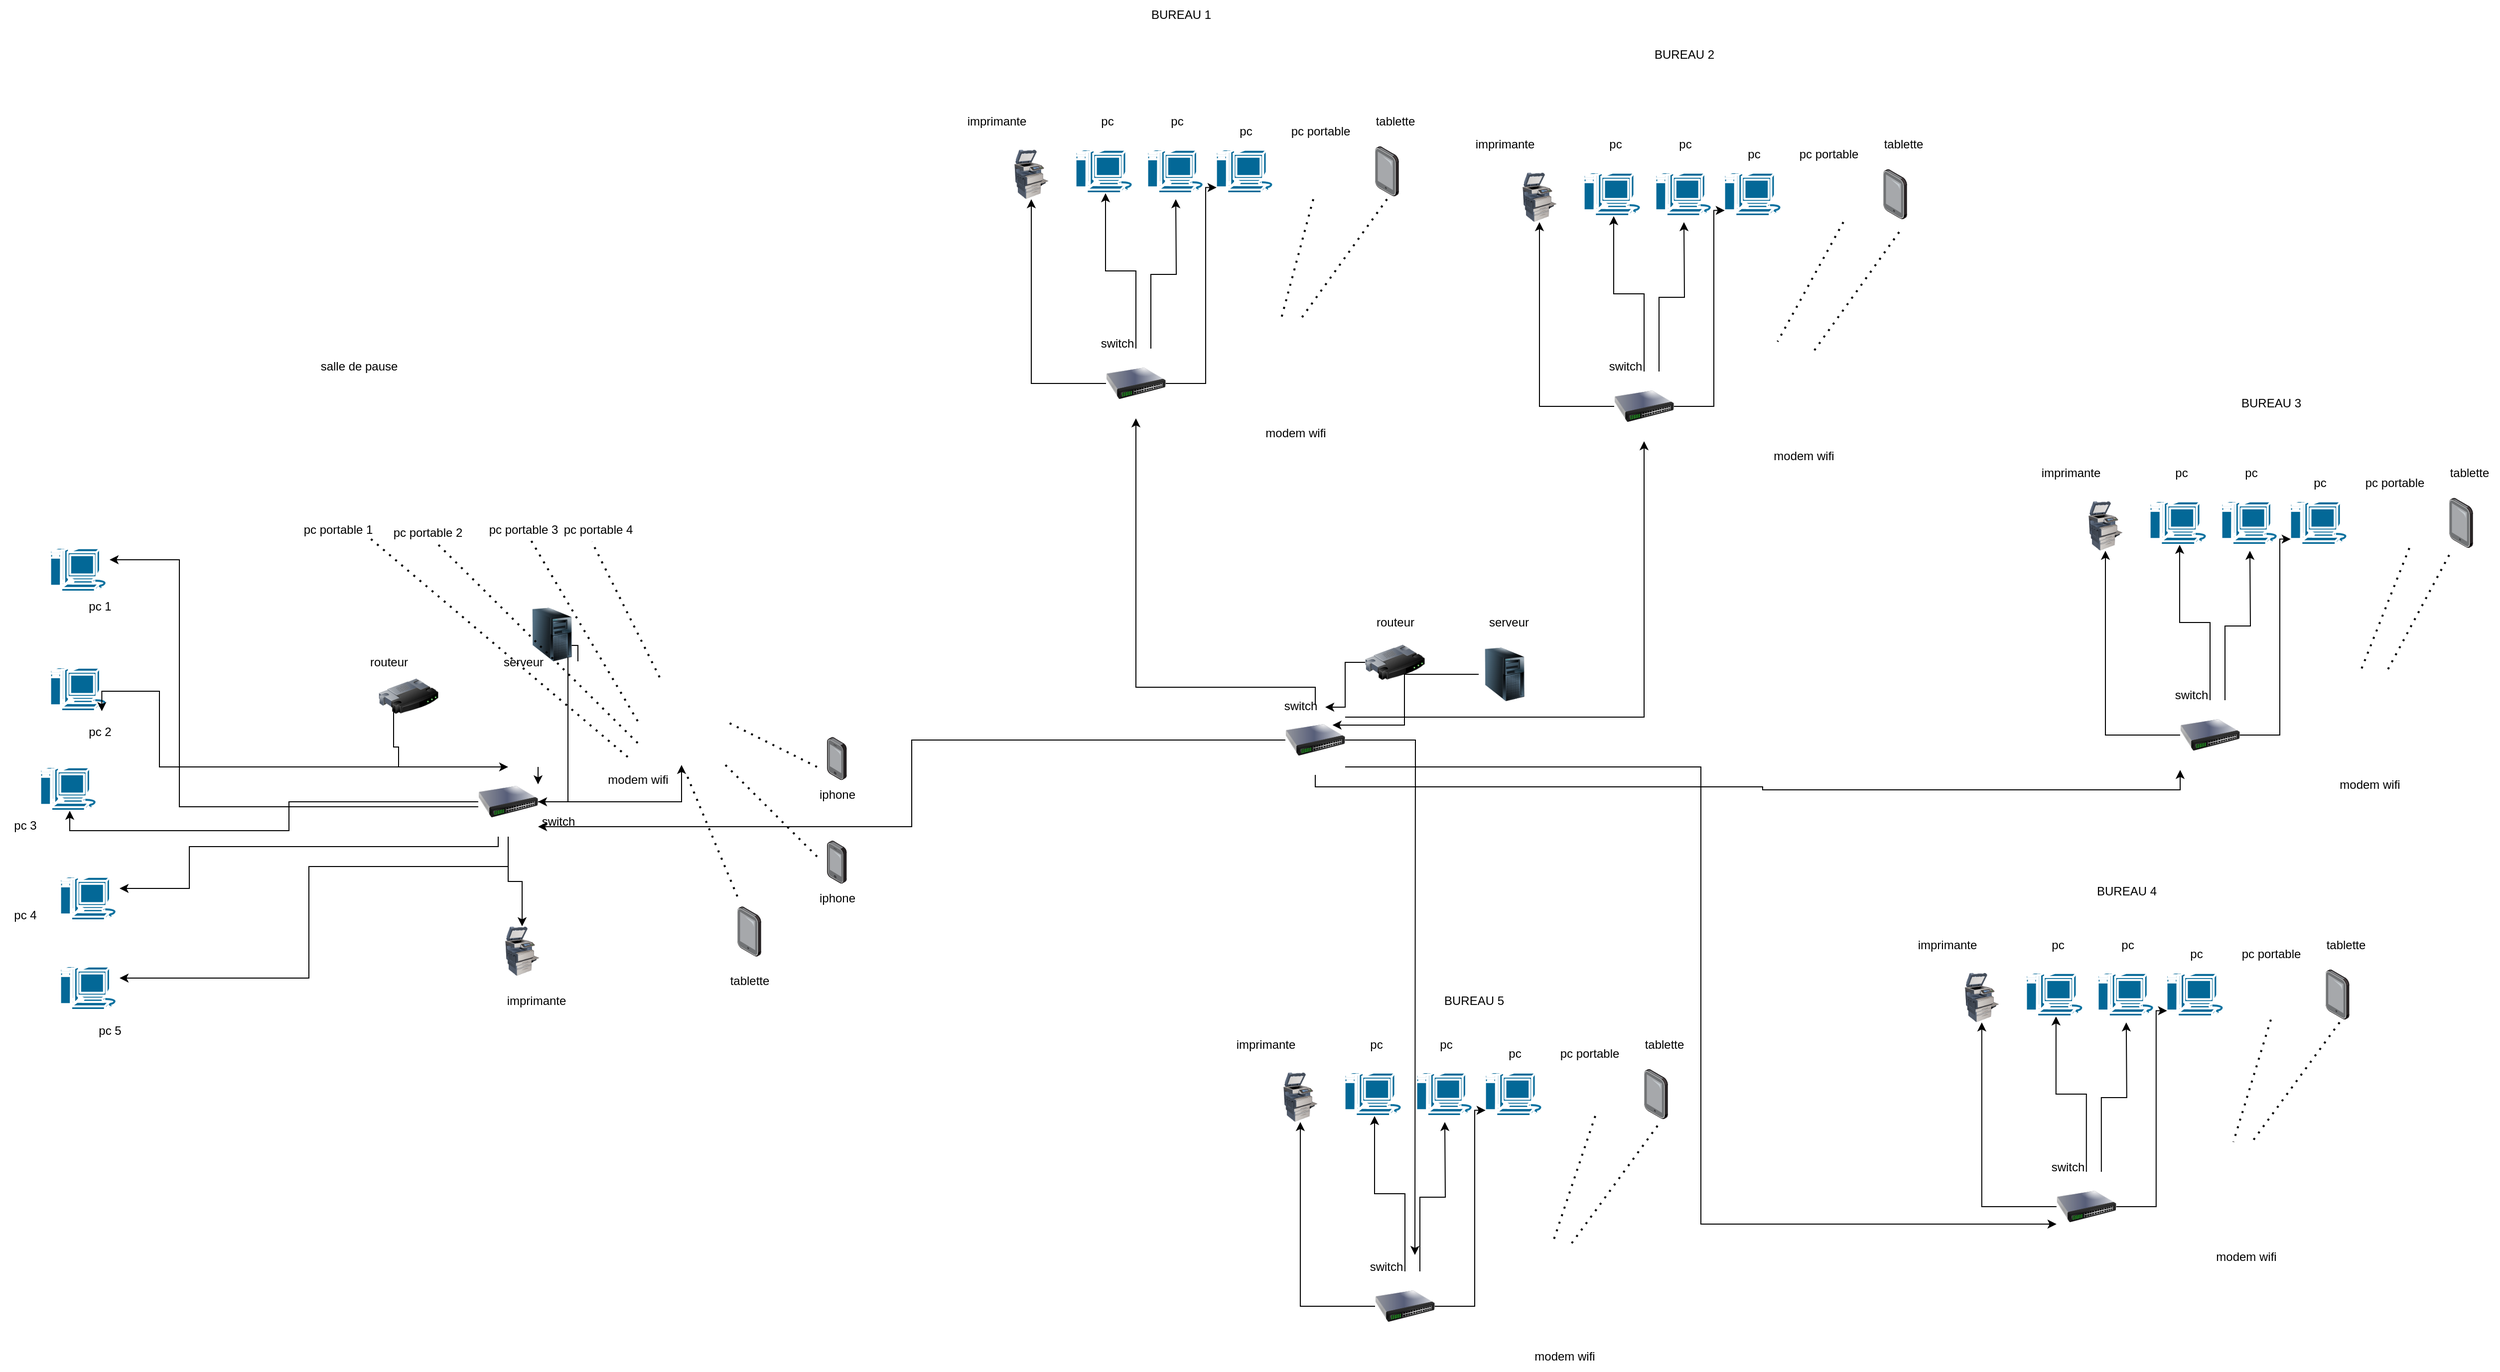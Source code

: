 <mxfile version="22.0.8" type="google">
  <diagram name="Page-1" id="TaifsFV9lKbmqO3Y7wV-">
    <mxGraphModel grid="1" page="1" gridSize="10" guides="1" tooltips="1" connect="1" arrows="1" fold="1" pageScale="1" pageWidth="827" pageHeight="1169" math="0" shadow="0">
      <root>
        <mxCell id="0" />
        <mxCell id="1" parent="0" />
        <mxCell id="-F7Y5DF5S6Rf8tozgNog-1" value="" style="shape=mxgraph.cisco.computers_and_peripherals.macintosh;sketch=0;html=1;pointerEvents=1;dashed=0;fillColor=#036897;strokeColor=#ffffff;strokeWidth=2;verticalLabelPosition=bottom;verticalAlign=top;align=center;outlineConnect=0;" vertex="1" parent="1">
          <mxGeometry x="80" y="-370" width="60" height="44" as="geometry" />
        </mxCell>
        <mxCell id="-F7Y5DF5S6Rf8tozgNog-2" value="" style="shape=mxgraph.cisco.computers_and_peripherals.macintosh;sketch=0;html=1;pointerEvents=1;dashed=0;fillColor=#036897;strokeColor=#ffffff;strokeWidth=2;verticalLabelPosition=bottom;verticalAlign=top;align=center;outlineConnect=0;" vertex="1" parent="1">
          <mxGeometry x="70" y="-270" width="60" height="44" as="geometry" />
        </mxCell>
        <mxCell id="-F7Y5DF5S6Rf8tozgNog-3" value="" style="shape=mxgraph.cisco.computers_and_peripherals.macintosh;sketch=0;html=1;pointerEvents=1;dashed=0;fillColor=#036897;strokeColor=#ffffff;strokeWidth=2;verticalLabelPosition=bottom;verticalAlign=top;align=center;outlineConnect=0;" vertex="1" parent="1">
          <mxGeometry x="90" y="-160" width="60" height="44" as="geometry" />
        </mxCell>
        <mxCell id="-F7Y5DF5S6Rf8tozgNog-8" value="" style="shape=mxgraph.cisco.computers_and_peripherals.macintosh;sketch=0;html=1;pointerEvents=1;dashed=0;fillColor=#036897;strokeColor=#ffffff;strokeWidth=2;verticalLabelPosition=bottom;verticalAlign=top;align=center;outlineConnect=0;" vertex="1" parent="1">
          <mxGeometry x="80" y="-490" width="60" height="44" as="geometry" />
        </mxCell>
        <mxCell id="-F7Y5DF5S6Rf8tozgNog-9" value="" style="shape=mxgraph.cisco.computers_and_peripherals.macintosh;sketch=0;html=1;pointerEvents=1;dashed=0;fillColor=#036897;strokeColor=#ffffff;strokeWidth=2;verticalLabelPosition=bottom;verticalAlign=top;align=center;outlineConnect=0;" vertex="1" parent="1">
          <mxGeometry x="90" y="-70" width="60" height="44" as="geometry" />
        </mxCell>
        <mxCell id="-F7Y5DF5S6Rf8tozgNog-27" value="" style="edgeStyle=orthogonalEdgeStyle;rounded=0;orthogonalLoop=1;jettySize=auto;html=1;" edge="1" parent="1" source="-F7Y5DF5S6Rf8tozgNog-14" target="-F7Y5DF5S6Rf8tozgNog-26">
          <mxGeometry relative="1" as="geometry" />
        </mxCell>
        <mxCell id="-F7Y5DF5S6Rf8tozgNog-28" style="edgeStyle=orthogonalEdgeStyle;rounded=0;orthogonalLoop=1;jettySize=auto;html=1;exitX=0.5;exitY=1;exitDx=0;exitDy=0;entryX=0.5;entryY=0;entryDx=0;entryDy=0;" edge="1" parent="1" source="-F7Y5DF5S6Rf8tozgNog-14" target="-F7Y5DF5S6Rf8tozgNog-24">
          <mxGeometry relative="1" as="geometry" />
        </mxCell>
        <mxCell id="-F7Y5DF5S6Rf8tozgNog-30" style="edgeStyle=orthogonalEdgeStyle;rounded=0;orthogonalLoop=1;jettySize=auto;html=1;" edge="1" parent="1" source="-F7Y5DF5S6Rf8tozgNog-14" target="-F7Y5DF5S6Rf8tozgNog-9">
          <mxGeometry relative="1" as="geometry">
            <Array as="points">
              <mxPoint x="540" y="-170" />
              <mxPoint x="340" y="-170" />
              <mxPoint x="340" y="-58" />
            </Array>
          </mxGeometry>
        </mxCell>
        <mxCell id="-F7Y5DF5S6Rf8tozgNog-31" style="edgeStyle=orthogonalEdgeStyle;rounded=0;orthogonalLoop=1;jettySize=auto;html=1;" edge="1" parent="1" source="-F7Y5DF5S6Rf8tozgNog-14" target="-F7Y5DF5S6Rf8tozgNog-3">
          <mxGeometry relative="1" as="geometry">
            <Array as="points">
              <mxPoint x="530" y="-190" />
              <mxPoint x="220" y="-190" />
              <mxPoint x="220" y="-148" />
            </Array>
          </mxGeometry>
        </mxCell>
        <mxCell id="-F7Y5DF5S6Rf8tozgNog-32" style="edgeStyle=orthogonalEdgeStyle;rounded=0;orthogonalLoop=1;jettySize=auto;html=1;entryX=0.5;entryY=1;entryDx=0;entryDy=0;entryPerimeter=0;" edge="1" parent="1" source="-F7Y5DF5S6Rf8tozgNog-14" target="-F7Y5DF5S6Rf8tozgNog-2">
          <mxGeometry relative="1" as="geometry">
            <mxPoint x="130" y="-210" as="targetPoint" />
          </mxGeometry>
        </mxCell>
        <mxCell id="-F7Y5DF5S6Rf8tozgNog-34" style="edgeStyle=orthogonalEdgeStyle;rounded=0;orthogonalLoop=1;jettySize=auto;html=1;" edge="1" parent="1" source="-F7Y5DF5S6Rf8tozgNog-14" target="-F7Y5DF5S6Rf8tozgNog-8">
          <mxGeometry relative="1" as="geometry">
            <Array as="points">
              <mxPoint x="210" y="-230" />
              <mxPoint x="210" y="-478" />
            </Array>
          </mxGeometry>
        </mxCell>
        <mxCell id="-F7Y5DF5S6Rf8tozgNog-14" value="" style="image;html=1;image=img/lib/clip_art/networking/Switch_128x128.png" vertex="1" parent="1">
          <mxGeometry x="510" y="-270" width="60" height="70" as="geometry" />
        </mxCell>
        <mxCell id="-F7Y5DF5S6Rf8tozgNog-25" value="" style="edgeStyle=orthogonalEdgeStyle;rounded=0;orthogonalLoop=1;jettySize=auto;html=1;exitX=0.25;exitY=0.775;exitDx=0;exitDy=0;exitPerimeter=0;entryX=0.5;entryY=0;entryDx=0;entryDy=0;" edge="1" parent="1" source="-F7Y5DF5S6Rf8tozgNog-15" target="-F7Y5DF5S6Rf8tozgNog-14">
          <mxGeometry relative="1" as="geometry">
            <Array as="points">
              <mxPoint x="430" y="-290" />
            </Array>
          </mxGeometry>
        </mxCell>
        <mxCell id="-F7Y5DF5S6Rf8tozgNog-15" value="" style="image;html=1;image=img/lib/clip_art/networking/Router_128x128.png" vertex="1" parent="1">
          <mxGeometry x="410" y="-370" width="60" height="58" as="geometry" />
        </mxCell>
        <mxCell id="-F7Y5DF5S6Rf8tozgNog-16" value="" style="shape=image;html=1;verticalAlign=top;verticalLabelPosition=bottom;labelBackgroundColor=#ffffff;imageAspect=0;aspect=fixed;image=https://cdn0.iconfinder.com/data/icons/luisance_pack/128/ordinateur_portable_eteint.png" vertex="1" parent="1">
          <mxGeometry x="340" y="-580" width="70" height="70" as="geometry" />
        </mxCell>
        <mxCell id="-F7Y5DF5S6Rf8tozgNog-17" value="" style="shape=image;html=1;verticalAlign=top;verticalLabelPosition=bottom;labelBackgroundColor=#ffffff;imageAspect=0;aspect=fixed;image=https://cdn0.iconfinder.com/data/icons/luisance_pack/128/ordinateur_portable_eteint.png" vertex="1" parent="1">
          <mxGeometry x="430" y="-580" width="70" height="70" as="geometry" />
        </mxCell>
        <mxCell id="-F7Y5DF5S6Rf8tozgNog-18" value="" style="shape=image;html=1;verticalAlign=top;verticalLabelPosition=bottom;labelBackgroundColor=#ffffff;imageAspect=0;aspect=fixed;image=https://cdn0.iconfinder.com/data/icons/luisance_pack/128/ordinateur_portable_eteint.png" vertex="1" parent="1">
          <mxGeometry x="510" y="-580" width="70" height="70" as="geometry" />
        </mxCell>
        <mxCell id="-F7Y5DF5S6Rf8tozgNog-19" value="" style="shape=image;html=1;verticalAlign=top;verticalLabelPosition=bottom;labelBackgroundColor=#ffffff;imageAspect=0;aspect=fixed;image=https://cdn0.iconfinder.com/data/icons/luisance_pack/128/ordinateur_portable_eteint.png" vertex="1" parent="1">
          <mxGeometry x="585" y="-580" width="70" height="70" as="geometry" />
        </mxCell>
        <mxCell id="-F7Y5DF5S6Rf8tozgNog-20" value="" style="image;points=[];aspect=fixed;html=1;align=center;shadow=0;dashed=0;image=img/lib/allied_telesis/computer_and_terminals/Smartphone.svg;" vertex="1" parent="1">
          <mxGeometry x="860" y="-196" width="19.8" height="43.2" as="geometry" />
        </mxCell>
        <mxCell id="-F7Y5DF5S6Rf8tozgNog-21" value="" style="image;points=[];aspect=fixed;html=1;align=center;shadow=0;dashed=0;image=img/lib/allied_telesis/computer_and_terminals/Smartphone.svg;" vertex="1" parent="1">
          <mxGeometry x="860" y="-300" width="19.8" height="43.2" as="geometry" />
        </mxCell>
        <mxCell id="-F7Y5DF5S6Rf8tozgNog-22" value="" style="image;points=[];aspect=fixed;html=1;align=center;shadow=0;dashed=0;image=img/lib/allied_telesis/computer_and_terminals/Tablet.svg;" vertex="1" parent="1">
          <mxGeometry x="770" y="-130" width="23.92" height="50.5" as="geometry" />
        </mxCell>
        <mxCell id="-F7Y5DF5S6Rf8tozgNog-29" style="edgeStyle=orthogonalEdgeStyle;rounded=0;orthogonalLoop=1;jettySize=auto;html=1;exitX=1;exitY=1;exitDx=0;exitDy=0;" edge="1" parent="1" source="-F7Y5DF5S6Rf8tozgNog-23" target="-F7Y5DF5S6Rf8tozgNog-14">
          <mxGeometry relative="1" as="geometry">
            <Array as="points">
              <mxPoint x="600" y="-392" />
            </Array>
          </mxGeometry>
        </mxCell>
        <mxCell id="-F7Y5DF5S6Rf8tozgNog-23" value="" style="image;html=1;image=img/lib/clip_art/computers/Server_Tower_128x128.png" vertex="1" parent="1">
          <mxGeometry x="558" y="-430" width="52" height="54" as="geometry" />
        </mxCell>
        <mxCell id="-F7Y5DF5S6Rf8tozgNog-24" value="" style="image;html=1;image=img/lib/clip_art/computers/Printer_Commercial_128x128.png" vertex="1" parent="1">
          <mxGeometry x="528" y="-110" width="52" height="50" as="geometry" />
        </mxCell>
        <mxCell id="-F7Y5DF5S6Rf8tozgNog-26" value="" style="shape=image;html=1;verticalAlign=top;verticalLabelPosition=bottom;labelBackgroundColor=#ffffff;imageAspect=0;aspect=fixed;image=https://cdn1.iconfinder.com/data/icons/Futurosoft%20Icons%200.5.2/128x128/devices/modem.png" vertex="1" parent="1">
          <mxGeometry x="670" y="-360" width="88" height="88" as="geometry" />
        </mxCell>
        <mxCell id="-F7Y5DF5S6Rf8tozgNog-33" style="edgeStyle=orthogonalEdgeStyle;rounded=0;orthogonalLoop=1;jettySize=auto;html=1;entryX=0.87;entryY=1;entryDx=0;entryDy=0;entryPerimeter=0;" edge="1" parent="1" source="-F7Y5DF5S6Rf8tozgNog-14" target="-F7Y5DF5S6Rf8tozgNog-1">
          <mxGeometry relative="1" as="geometry">
            <Array as="points">
              <mxPoint x="190" y="-270" />
              <mxPoint x="190" y="-346" />
            </Array>
          </mxGeometry>
        </mxCell>
        <mxCell id="-F7Y5DF5S6Rf8tozgNog-35" style="edgeStyle=orthogonalEdgeStyle;rounded=0;orthogonalLoop=1;jettySize=auto;html=1;exitX=1;exitY=0;exitDx=0;exitDy=0;entryX=1;entryY=0.25;entryDx=0;entryDy=0;" edge="1" parent="1" source="-F7Y5DF5S6Rf8tozgNog-14" target="-F7Y5DF5S6Rf8tozgNog-14">
          <mxGeometry relative="1" as="geometry" />
        </mxCell>
        <mxCell id="-F7Y5DF5S6Rf8tozgNog-38" value="pc 1" style="text;html=1;align=center;verticalAlign=middle;resizable=0;points=[];autosize=1;strokeColor=none;fillColor=none;" vertex="1" parent="1">
          <mxGeometry x="104.5" y="-446" width="50" height="30" as="geometry" />
        </mxCell>
        <mxCell id="-F7Y5DF5S6Rf8tozgNog-39" value="pc 2" style="text;html=1;align=center;verticalAlign=middle;resizable=0;points=[];autosize=1;strokeColor=none;fillColor=none;" vertex="1" parent="1">
          <mxGeometry x="104.5" y="-320" width="50" height="30" as="geometry" />
        </mxCell>
        <mxCell id="-F7Y5DF5S6Rf8tozgNog-40" value="pc 5" style="text;html=1;align=center;verticalAlign=middle;resizable=0;points=[];autosize=1;strokeColor=none;fillColor=none;" vertex="1" parent="1">
          <mxGeometry x="114.5" y="-20" width="50" height="30" as="geometry" />
        </mxCell>
        <mxCell id="-F7Y5DF5S6Rf8tozgNog-41" value="pc 3" style="text;html=1;align=center;verticalAlign=middle;resizable=0;points=[];autosize=1;strokeColor=none;fillColor=none;" vertex="1" parent="1">
          <mxGeometry x="30" y="-226" width="50" height="30" as="geometry" />
        </mxCell>
        <mxCell id="-F7Y5DF5S6Rf8tozgNog-42" value="pc 4" style="text;html=1;align=center;verticalAlign=middle;resizable=0;points=[];autosize=1;strokeColor=none;fillColor=none;" vertex="1" parent="1">
          <mxGeometry x="30" y="-136.5" width="50" height="30" as="geometry" />
        </mxCell>
        <mxCell id="-F7Y5DF5S6Rf8tozgNog-43" value="routeur" style="text;html=1;align=center;verticalAlign=middle;resizable=0;points=[];autosize=1;strokeColor=none;fillColor=none;" vertex="1" parent="1">
          <mxGeometry x="390" y="-390" width="60" height="30" as="geometry" />
        </mxCell>
        <mxCell id="-F7Y5DF5S6Rf8tozgNog-44" value="serveur" style="text;html=1;align=center;verticalAlign=middle;resizable=0;points=[];autosize=1;strokeColor=none;fillColor=none;" vertex="1" parent="1">
          <mxGeometry x="525" y="-390" width="60" height="30" as="geometry" />
        </mxCell>
        <mxCell id="-F7Y5DF5S6Rf8tozgNog-45" value="modem wifi" style="text;html=1;align=center;verticalAlign=middle;resizable=0;points=[];autosize=1;strokeColor=none;fillColor=none;" vertex="1" parent="1">
          <mxGeometry x="630" y="-272" width="80" height="30" as="geometry" />
        </mxCell>
        <mxCell id="-F7Y5DF5S6Rf8tozgNog-46" value="switch" style="text;html=1;align=center;verticalAlign=middle;resizable=0;points=[];autosize=1;strokeColor=none;fillColor=none;" vertex="1" parent="1">
          <mxGeometry x="560" y="-230" width="60" height="30" as="geometry" />
        </mxCell>
        <mxCell id="-F7Y5DF5S6Rf8tozgNog-47" value="imprimante" style="text;html=1;align=center;verticalAlign=middle;resizable=0;points=[];autosize=1;strokeColor=none;fillColor=none;" vertex="1" parent="1">
          <mxGeometry x="528" y="-50" width="80" height="30" as="geometry" />
        </mxCell>
        <mxCell id="-F7Y5DF5S6Rf8tozgNog-48" value="pc portable 1" style="text;html=1;align=center;verticalAlign=middle;resizable=0;points=[];autosize=1;strokeColor=none;fillColor=none;" vertex="1" parent="1">
          <mxGeometry x="324" y="-523" width="90" height="30" as="geometry" />
        </mxCell>
        <mxCell id="-F7Y5DF5S6Rf8tozgNog-51" value="pc portable 3" style="text;html=1;align=center;verticalAlign=middle;resizable=0;points=[];autosize=1;strokeColor=none;fillColor=none;" vertex="1" parent="1">
          <mxGeometry x="510" y="-523" width="90" height="30" as="geometry" />
        </mxCell>
        <mxCell id="-F7Y5DF5S6Rf8tozgNog-52" value="pc portable 4" style="text;html=1;align=center;verticalAlign=middle;resizable=0;points=[];autosize=1;strokeColor=none;fillColor=none;" vertex="1" parent="1">
          <mxGeometry x="585" y="-523" width="90" height="30" as="geometry" />
        </mxCell>
        <mxCell id="-F7Y5DF5S6Rf8tozgNog-53" value="tablette" style="text;html=1;align=center;verticalAlign=middle;resizable=0;points=[];autosize=1;strokeColor=none;fillColor=none;" vertex="1" parent="1">
          <mxGeometry x="751.96" y="-70" width="60" height="30" as="geometry" />
        </mxCell>
        <mxCell id="-F7Y5DF5S6Rf8tozgNog-54" value="iphone" style="text;html=1;align=center;verticalAlign=middle;resizable=0;points=[];autosize=1;strokeColor=none;fillColor=none;" vertex="1" parent="1">
          <mxGeometry x="839.9" y="-153" width="60" height="30" as="geometry" />
        </mxCell>
        <mxCell id="-F7Y5DF5S6Rf8tozgNog-55" value="iphone" style="text;html=1;align=center;verticalAlign=middle;resizable=0;points=[];autosize=1;strokeColor=none;fillColor=none;" vertex="1" parent="1">
          <mxGeometry x="839.9" y="-256.8" width="60" height="30" as="geometry" />
        </mxCell>
        <mxCell id="dXgjONDRmfcq9njxU4AS-1" value="" style="shape=mxgraph.cisco.computers_and_peripherals.macintosh;sketch=0;html=1;pointerEvents=1;dashed=0;fillColor=#036897;strokeColor=#ffffff;strokeWidth=2;verticalLabelPosition=bottom;verticalAlign=top;align=center;outlineConnect=0;" vertex="1" parent="1">
          <mxGeometry x="1181" y="-890" width="60" height="44" as="geometry" />
        </mxCell>
        <mxCell id="dXgjONDRmfcq9njxU4AS-3" value="" style="shape=mxgraph.cisco.computers_and_peripherals.macintosh;sketch=0;html=1;pointerEvents=1;dashed=0;fillColor=#036897;strokeColor=#ffffff;strokeWidth=2;verticalLabelPosition=bottom;verticalAlign=top;align=center;outlineConnect=0;" vertex="1" parent="1">
          <mxGeometry x="1250" y="-890" width="61" height="44" as="geometry" />
        </mxCell>
        <mxCell id="dXgjONDRmfcq9njxU4AS-6" value="" style="shape=image;html=1;verticalAlign=top;verticalLabelPosition=bottom;labelBackgroundColor=#ffffff;imageAspect=0;aspect=fixed;image=https://cdn1.iconfinder.com/data/icons/Futurosoft%20Icons%200.5.2/128x128/devices/modem.png" vertex="1" parent="1">
          <mxGeometry x="1260" y="-720" width="88" height="88" as="geometry" />
        </mxCell>
        <mxCell id="dXgjONDRmfcq9njxU4AS-9" value="modem wifi" style="text;html=1;align=center;verticalAlign=middle;resizable=0;points=[];autosize=1;strokeColor=none;fillColor=none;" vertex="1" parent="1">
          <mxGeometry x="1290" y="-620" width="80" height="30" as="geometry" />
        </mxCell>
        <mxCell id="dXgjONDRmfcq9njxU4AS-10" value="switch" style="text;html=1;align=center;verticalAlign=middle;resizable=0;points=[];autosize=1;strokeColor=none;fillColor=none;" vertex="1" parent="1">
          <mxGeometry x="1121" y="-710" width="60" height="30" as="geometry" />
        </mxCell>
        <mxCell id="dXgjONDRmfcq9njxU4AS-11" value="imprimante" style="text;html=1;align=center;verticalAlign=middle;resizable=0;points=[];autosize=1;strokeColor=none;fillColor=none;" vertex="1" parent="1">
          <mxGeometry x="990" y="-933" width="80" height="30" as="geometry" />
        </mxCell>
        <mxCell id="dXgjONDRmfcq9njxU4AS-12" value="" style="image;html=1;image=img/lib/clip_art/computers/Printer_Commercial_128x128.png" vertex="1" parent="1">
          <mxGeometry x="1039" y="-890" width="52" height="50" as="geometry" />
        </mxCell>
        <mxCell id="dXgjONDRmfcq9njxU4AS-25" style="edgeStyle=orthogonalEdgeStyle;rounded=0;orthogonalLoop=1;jettySize=auto;html=1;entryX=0.5;entryY=1;entryDx=0;entryDy=0;" edge="1" parent="1" source="dXgjONDRmfcq9njxU4AS-13" target="dXgjONDRmfcq9njxU4AS-12">
          <mxGeometry relative="1" as="geometry" />
        </mxCell>
        <mxCell id="dXgjONDRmfcq9njxU4AS-27" style="edgeStyle=orthogonalEdgeStyle;rounded=0;orthogonalLoop=1;jettySize=auto;html=1;exitX=0.75;exitY=0;exitDx=0;exitDy=0;" edge="1" parent="1" source="dXgjONDRmfcq9njxU4AS-13">
          <mxGeometry relative="1" as="geometry">
            <mxPoint x="1210" y="-840" as="targetPoint" />
          </mxGeometry>
        </mxCell>
        <mxCell id="dXgjONDRmfcq9njxU4AS-13" value="" style="image;html=1;image=img/lib/clip_art/networking/Switch_128x128.png" vertex="1" parent="1">
          <mxGeometry x="1140" y="-690" width="60" height="70" as="geometry" />
        </mxCell>
        <mxCell id="dXgjONDRmfcq9njxU4AS-14" value="" style="shape=image;html=1;verticalAlign=top;verticalLabelPosition=bottom;labelBackgroundColor=#ffffff;imageAspect=0;aspect=fixed;image=https://cdn0.iconfinder.com/data/icons/luisance_pack/128/ordinateur_portable_eteint.png" vertex="1" parent="1">
          <mxGeometry x="1320" y="-903" width="70" height="70" as="geometry" />
        </mxCell>
        <mxCell id="dXgjONDRmfcq9njxU4AS-15" value="" style="image;points=[];aspect=fixed;html=1;align=center;shadow=0;dashed=0;image=img/lib/allied_telesis/computer_and_terminals/Tablet.svg;" vertex="1" parent="1">
          <mxGeometry x="1410" y="-893.25" width="23.92" height="50.5" as="geometry" />
        </mxCell>
        <mxCell id="dXgjONDRmfcq9njxU4AS-16" value="" style="shape=mxgraph.cisco.computers_and_peripherals.macintosh;sketch=0;html=1;pointerEvents=1;dashed=0;fillColor=#036897;strokeColor=#ffffff;strokeWidth=2;verticalLabelPosition=bottom;verticalAlign=top;align=center;outlineConnect=0;" vertex="1" parent="1">
          <mxGeometry x="1109" y="-890" width="61" height="44" as="geometry" />
        </mxCell>
        <mxCell id="dXgjONDRmfcq9njxU4AS-19" value="pc" style="text;html=1;align=center;verticalAlign=middle;resizable=0;points=[];autosize=1;strokeColor=none;fillColor=none;" vertex="1" parent="1">
          <mxGeometry x="1121" y="-933" width="40" height="30" as="geometry" />
        </mxCell>
        <mxCell id="dXgjONDRmfcq9njxU4AS-20" value="pc" style="text;html=1;align=center;verticalAlign=middle;resizable=0;points=[];autosize=1;strokeColor=none;fillColor=none;" vertex="1" parent="1">
          <mxGeometry x="1191" y="-933" width="40" height="30" as="geometry" />
        </mxCell>
        <mxCell id="dXgjONDRmfcq9njxU4AS-21" value="pc" style="text;html=1;align=center;verticalAlign=middle;resizable=0;points=[];autosize=1;strokeColor=none;fillColor=none;" vertex="1" parent="1">
          <mxGeometry x="1260" y="-923.25" width="40" height="30" as="geometry" />
        </mxCell>
        <mxCell id="dXgjONDRmfcq9njxU4AS-23" value="tablette" style="text;html=1;align=center;verticalAlign=middle;resizable=0;points=[];autosize=1;strokeColor=none;fillColor=none;" vertex="1" parent="1">
          <mxGeometry x="1400" y="-933" width="60" height="30" as="geometry" />
        </mxCell>
        <mxCell id="dXgjONDRmfcq9njxU4AS-24" value="pc portable" style="text;html=1;align=center;verticalAlign=middle;resizable=0;points=[];autosize=1;strokeColor=none;fillColor=none;" vertex="1" parent="1">
          <mxGeometry x="1315" y="-923.25" width="80" height="30" as="geometry" />
        </mxCell>
        <mxCell id="dXgjONDRmfcq9njxU4AS-26" style="edgeStyle=orthogonalEdgeStyle;rounded=0;orthogonalLoop=1;jettySize=auto;html=1;entryX=0.5;entryY=1;entryDx=0;entryDy=0;entryPerimeter=0;" edge="1" parent="1" source="dXgjONDRmfcq9njxU4AS-13" target="dXgjONDRmfcq9njxU4AS-16">
          <mxGeometry relative="1" as="geometry" />
        </mxCell>
        <mxCell id="dXgjONDRmfcq9njxU4AS-28" style="edgeStyle=orthogonalEdgeStyle;rounded=0;orthogonalLoop=1;jettySize=auto;html=1;entryX=0.015;entryY=0.87;entryDx=0;entryDy=0;entryPerimeter=0;" edge="1" parent="1" source="dXgjONDRmfcq9njxU4AS-13" target="dXgjONDRmfcq9njxU4AS-3">
          <mxGeometry relative="1" as="geometry">
            <Array as="points">
              <mxPoint x="1240" y="-655" />
              <mxPoint x="1240" y="-852" />
            </Array>
          </mxGeometry>
        </mxCell>
        <mxCell id="dXgjONDRmfcq9njxU4AS-29" value="" style="shape=mxgraph.cisco.computers_and_peripherals.macintosh;sketch=0;html=1;pointerEvents=1;dashed=0;fillColor=#036897;strokeColor=#ffffff;strokeWidth=2;verticalLabelPosition=bottom;verticalAlign=top;align=center;outlineConnect=0;" vertex="1" parent="1">
          <mxGeometry x="1691" y="-867" width="60" height="44" as="geometry" />
        </mxCell>
        <mxCell id="dXgjONDRmfcq9njxU4AS-30" value="" style="shape=mxgraph.cisco.computers_and_peripherals.macintosh;sketch=0;html=1;pointerEvents=1;dashed=0;fillColor=#036897;strokeColor=#ffffff;strokeWidth=2;verticalLabelPosition=bottom;verticalAlign=top;align=center;outlineConnect=0;" vertex="1" parent="1">
          <mxGeometry x="1760" y="-867" width="61" height="44" as="geometry" />
        </mxCell>
        <mxCell id="dXgjONDRmfcq9njxU4AS-31" value="" style="shape=image;html=1;verticalAlign=top;verticalLabelPosition=bottom;labelBackgroundColor=#ffffff;imageAspect=0;aspect=fixed;image=https://cdn1.iconfinder.com/data/icons/Futurosoft%20Icons%200.5.2/128x128/devices/modem.png" vertex="1" parent="1">
          <mxGeometry x="1770" y="-697" width="88" height="88" as="geometry" />
        </mxCell>
        <mxCell id="dXgjONDRmfcq9njxU4AS-32" value="modem wifi" style="text;html=1;align=center;verticalAlign=middle;resizable=0;points=[];autosize=1;strokeColor=none;fillColor=none;" vertex="1" parent="1">
          <mxGeometry x="1800" y="-597" width="80" height="30" as="geometry" />
        </mxCell>
        <mxCell id="dXgjONDRmfcq9njxU4AS-33" value="switch" style="text;html=1;align=center;verticalAlign=middle;resizable=0;points=[];autosize=1;strokeColor=none;fillColor=none;" vertex="1" parent="1">
          <mxGeometry x="1631" y="-687" width="60" height="30" as="geometry" />
        </mxCell>
        <mxCell id="dXgjONDRmfcq9njxU4AS-34" value="imprimante" style="text;html=1;align=center;verticalAlign=middle;resizable=0;points=[];autosize=1;strokeColor=none;fillColor=none;" vertex="1" parent="1">
          <mxGeometry x="1500" y="-910" width="80" height="30" as="geometry" />
        </mxCell>
        <mxCell id="dXgjONDRmfcq9njxU4AS-35" value="" style="image;html=1;image=img/lib/clip_art/computers/Printer_Commercial_128x128.png" vertex="1" parent="1">
          <mxGeometry x="1549" y="-867" width="52" height="50" as="geometry" />
        </mxCell>
        <mxCell id="dXgjONDRmfcq9njxU4AS-36" style="edgeStyle=orthogonalEdgeStyle;rounded=0;orthogonalLoop=1;jettySize=auto;html=1;entryX=0.5;entryY=1;entryDx=0;entryDy=0;" edge="1" parent="1" source="dXgjONDRmfcq9njxU4AS-38" target="dXgjONDRmfcq9njxU4AS-35">
          <mxGeometry relative="1" as="geometry" />
        </mxCell>
        <mxCell id="dXgjONDRmfcq9njxU4AS-37" style="edgeStyle=orthogonalEdgeStyle;rounded=0;orthogonalLoop=1;jettySize=auto;html=1;exitX=0.75;exitY=0;exitDx=0;exitDy=0;" edge="1" parent="1" source="dXgjONDRmfcq9njxU4AS-38">
          <mxGeometry relative="1" as="geometry">
            <mxPoint x="1720" y="-817" as="targetPoint" />
          </mxGeometry>
        </mxCell>
        <mxCell id="dXgjONDRmfcq9njxU4AS-38" value="" style="image;html=1;image=img/lib/clip_art/networking/Switch_128x128.png" vertex="1" parent="1">
          <mxGeometry x="1650" y="-667" width="60" height="70" as="geometry" />
        </mxCell>
        <mxCell id="dXgjONDRmfcq9njxU4AS-39" value="" style="shape=image;html=1;verticalAlign=top;verticalLabelPosition=bottom;labelBackgroundColor=#ffffff;imageAspect=0;aspect=fixed;image=https://cdn0.iconfinder.com/data/icons/luisance_pack/128/ordinateur_portable_eteint.png" vertex="1" parent="1">
          <mxGeometry x="1830" y="-880" width="70" height="70" as="geometry" />
        </mxCell>
        <mxCell id="dXgjONDRmfcq9njxU4AS-40" value="" style="image;points=[];aspect=fixed;html=1;align=center;shadow=0;dashed=0;image=img/lib/allied_telesis/computer_and_terminals/Tablet.svg;" vertex="1" parent="1">
          <mxGeometry x="1920" y="-870.25" width="23.92" height="50.5" as="geometry" />
        </mxCell>
        <mxCell id="dXgjONDRmfcq9njxU4AS-41" value="" style="shape=mxgraph.cisco.computers_and_peripherals.macintosh;sketch=0;html=1;pointerEvents=1;dashed=0;fillColor=#036897;strokeColor=#ffffff;strokeWidth=2;verticalLabelPosition=bottom;verticalAlign=top;align=center;outlineConnect=0;" vertex="1" parent="1">
          <mxGeometry x="1619" y="-867" width="61" height="44" as="geometry" />
        </mxCell>
        <mxCell id="dXgjONDRmfcq9njxU4AS-42" value="pc" style="text;html=1;align=center;verticalAlign=middle;resizable=0;points=[];autosize=1;strokeColor=none;fillColor=none;" vertex="1" parent="1">
          <mxGeometry x="1631" y="-910" width="40" height="30" as="geometry" />
        </mxCell>
        <mxCell id="dXgjONDRmfcq9njxU4AS-43" value="pc" style="text;html=1;align=center;verticalAlign=middle;resizable=0;points=[];autosize=1;strokeColor=none;fillColor=none;" vertex="1" parent="1">
          <mxGeometry x="1701" y="-910" width="40" height="30" as="geometry" />
        </mxCell>
        <mxCell id="dXgjONDRmfcq9njxU4AS-44" value="pc" style="text;html=1;align=center;verticalAlign=middle;resizable=0;points=[];autosize=1;strokeColor=none;fillColor=none;" vertex="1" parent="1">
          <mxGeometry x="1770" y="-900.25" width="40" height="30" as="geometry" />
        </mxCell>
        <mxCell id="dXgjONDRmfcq9njxU4AS-45" value="tablette" style="text;html=1;align=center;verticalAlign=middle;resizable=0;points=[];autosize=1;strokeColor=none;fillColor=none;" vertex="1" parent="1">
          <mxGeometry x="1910" y="-910" width="60" height="30" as="geometry" />
        </mxCell>
        <mxCell id="dXgjONDRmfcq9njxU4AS-46" value="pc portable" style="text;html=1;align=center;verticalAlign=middle;resizable=0;points=[];autosize=1;strokeColor=none;fillColor=none;" vertex="1" parent="1">
          <mxGeometry x="1825" y="-900.25" width="80" height="30" as="geometry" />
        </mxCell>
        <mxCell id="dXgjONDRmfcq9njxU4AS-47" style="edgeStyle=orthogonalEdgeStyle;rounded=0;orthogonalLoop=1;jettySize=auto;html=1;entryX=0.5;entryY=1;entryDx=0;entryDy=0;entryPerimeter=0;" edge="1" parent="1" source="dXgjONDRmfcq9njxU4AS-38" target="dXgjONDRmfcq9njxU4AS-41">
          <mxGeometry relative="1" as="geometry" />
        </mxCell>
        <mxCell id="dXgjONDRmfcq9njxU4AS-48" style="edgeStyle=orthogonalEdgeStyle;rounded=0;orthogonalLoop=1;jettySize=auto;html=1;entryX=0.015;entryY=0.87;entryDx=0;entryDy=0;entryPerimeter=0;" edge="1" parent="1" source="dXgjONDRmfcq9njxU4AS-38" target="dXgjONDRmfcq9njxU4AS-30">
          <mxGeometry relative="1" as="geometry">
            <Array as="points">
              <mxPoint x="1750" y="-632" />
              <mxPoint x="1750" y="-829" />
            </Array>
          </mxGeometry>
        </mxCell>
        <mxCell id="dXgjONDRmfcq9njxU4AS-49" value="" style="shape=mxgraph.cisco.computers_and_peripherals.macintosh;sketch=0;html=1;pointerEvents=1;dashed=0;fillColor=#036897;strokeColor=#ffffff;strokeWidth=2;verticalLabelPosition=bottom;verticalAlign=top;align=center;outlineConnect=0;" vertex="1" parent="1">
          <mxGeometry x="2259" y="-537" width="60" height="44" as="geometry" />
        </mxCell>
        <mxCell id="dXgjONDRmfcq9njxU4AS-50" value="" style="shape=mxgraph.cisco.computers_and_peripherals.macintosh;sketch=0;html=1;pointerEvents=1;dashed=0;fillColor=#036897;strokeColor=#ffffff;strokeWidth=2;verticalLabelPosition=bottom;verticalAlign=top;align=center;outlineConnect=0;" vertex="1" parent="1">
          <mxGeometry x="2328" y="-537" width="61" height="44" as="geometry" />
        </mxCell>
        <mxCell id="dXgjONDRmfcq9njxU4AS-51" value="" style="shape=image;html=1;verticalAlign=top;verticalLabelPosition=bottom;labelBackgroundColor=#ffffff;imageAspect=0;aspect=fixed;image=https://cdn1.iconfinder.com/data/icons/Futurosoft%20Icons%200.5.2/128x128/devices/modem.png" vertex="1" parent="1">
          <mxGeometry x="2338" y="-367" width="88" height="88" as="geometry" />
        </mxCell>
        <mxCell id="dXgjONDRmfcq9njxU4AS-52" value="modem wifi" style="text;html=1;align=center;verticalAlign=middle;resizable=0;points=[];autosize=1;strokeColor=none;fillColor=none;" vertex="1" parent="1">
          <mxGeometry x="2368" y="-267" width="80" height="30" as="geometry" />
        </mxCell>
        <mxCell id="dXgjONDRmfcq9njxU4AS-53" value="switch" style="text;html=1;align=center;verticalAlign=middle;resizable=0;points=[];autosize=1;strokeColor=none;fillColor=none;" vertex="1" parent="1">
          <mxGeometry x="2199" y="-357" width="60" height="30" as="geometry" />
        </mxCell>
        <mxCell id="dXgjONDRmfcq9njxU4AS-54" value="imprimante" style="text;html=1;align=center;verticalAlign=middle;resizable=0;points=[];autosize=1;strokeColor=none;fillColor=none;" vertex="1" parent="1">
          <mxGeometry x="2068" y="-580" width="80" height="30" as="geometry" />
        </mxCell>
        <mxCell id="dXgjONDRmfcq9njxU4AS-55" value="" style="image;html=1;image=img/lib/clip_art/computers/Printer_Commercial_128x128.png" vertex="1" parent="1">
          <mxGeometry x="2117" y="-537" width="52" height="50" as="geometry" />
        </mxCell>
        <mxCell id="dXgjONDRmfcq9njxU4AS-56" style="edgeStyle=orthogonalEdgeStyle;rounded=0;orthogonalLoop=1;jettySize=auto;html=1;entryX=0.5;entryY=1;entryDx=0;entryDy=0;" edge="1" parent="1" source="dXgjONDRmfcq9njxU4AS-58" target="dXgjONDRmfcq9njxU4AS-55">
          <mxGeometry relative="1" as="geometry" />
        </mxCell>
        <mxCell id="dXgjONDRmfcq9njxU4AS-57" style="edgeStyle=orthogonalEdgeStyle;rounded=0;orthogonalLoop=1;jettySize=auto;html=1;exitX=0.75;exitY=0;exitDx=0;exitDy=0;" edge="1" parent="1" source="dXgjONDRmfcq9njxU4AS-58">
          <mxGeometry relative="1" as="geometry">
            <mxPoint x="2288" y="-487" as="targetPoint" />
          </mxGeometry>
        </mxCell>
        <mxCell id="dXgjONDRmfcq9njxU4AS-58" value="" style="image;html=1;image=img/lib/clip_art/networking/Switch_128x128.png" vertex="1" parent="1">
          <mxGeometry x="2218" y="-337" width="60" height="70" as="geometry" />
        </mxCell>
        <mxCell id="dXgjONDRmfcq9njxU4AS-59" value="" style="shape=image;html=1;verticalAlign=top;verticalLabelPosition=bottom;labelBackgroundColor=#ffffff;imageAspect=0;aspect=fixed;image=https://cdn0.iconfinder.com/data/icons/luisance_pack/128/ordinateur_portable_eteint.png" vertex="1" parent="1">
          <mxGeometry x="2398" y="-550" width="70" height="70" as="geometry" />
        </mxCell>
        <mxCell id="dXgjONDRmfcq9njxU4AS-60" value="" style="image;points=[];aspect=fixed;html=1;align=center;shadow=0;dashed=0;image=img/lib/allied_telesis/computer_and_terminals/Tablet.svg;" vertex="1" parent="1">
          <mxGeometry x="2488" y="-540.25" width="23.92" height="50.5" as="geometry" />
        </mxCell>
        <mxCell id="dXgjONDRmfcq9njxU4AS-61" value="" style="shape=mxgraph.cisco.computers_and_peripherals.macintosh;sketch=0;html=1;pointerEvents=1;dashed=0;fillColor=#036897;strokeColor=#ffffff;strokeWidth=2;verticalLabelPosition=bottom;verticalAlign=top;align=center;outlineConnect=0;" vertex="1" parent="1">
          <mxGeometry x="2187" y="-537" width="61" height="44" as="geometry" />
        </mxCell>
        <mxCell id="dXgjONDRmfcq9njxU4AS-62" value="pc" style="text;html=1;align=center;verticalAlign=middle;resizable=0;points=[];autosize=1;strokeColor=none;fillColor=none;" vertex="1" parent="1">
          <mxGeometry x="2199" y="-580" width="40" height="30" as="geometry" />
        </mxCell>
        <mxCell id="dXgjONDRmfcq9njxU4AS-63" value="pc" style="text;html=1;align=center;verticalAlign=middle;resizable=0;points=[];autosize=1;strokeColor=none;fillColor=none;" vertex="1" parent="1">
          <mxGeometry x="2269" y="-580" width="40" height="30" as="geometry" />
        </mxCell>
        <mxCell id="dXgjONDRmfcq9njxU4AS-64" value="pc" style="text;html=1;align=center;verticalAlign=middle;resizable=0;points=[];autosize=1;strokeColor=none;fillColor=none;" vertex="1" parent="1">
          <mxGeometry x="2338" y="-570.25" width="40" height="30" as="geometry" />
        </mxCell>
        <mxCell id="dXgjONDRmfcq9njxU4AS-65" value="tablette" style="text;html=1;align=center;verticalAlign=middle;resizable=0;points=[];autosize=1;strokeColor=none;fillColor=none;" vertex="1" parent="1">
          <mxGeometry x="2478" y="-580" width="60" height="30" as="geometry" />
        </mxCell>
        <mxCell id="dXgjONDRmfcq9njxU4AS-66" value="pc portable" style="text;html=1;align=center;verticalAlign=middle;resizable=0;points=[];autosize=1;strokeColor=none;fillColor=none;" vertex="1" parent="1">
          <mxGeometry x="2393" y="-570.25" width="80" height="30" as="geometry" />
        </mxCell>
        <mxCell id="dXgjONDRmfcq9njxU4AS-67" style="edgeStyle=orthogonalEdgeStyle;rounded=0;orthogonalLoop=1;jettySize=auto;html=1;entryX=0.5;entryY=1;entryDx=0;entryDy=0;entryPerimeter=0;" edge="1" parent="1" source="dXgjONDRmfcq9njxU4AS-58" target="dXgjONDRmfcq9njxU4AS-61">
          <mxGeometry relative="1" as="geometry" />
        </mxCell>
        <mxCell id="dXgjONDRmfcq9njxU4AS-68" style="edgeStyle=orthogonalEdgeStyle;rounded=0;orthogonalLoop=1;jettySize=auto;html=1;entryX=0.015;entryY=0.87;entryDx=0;entryDy=0;entryPerimeter=0;" edge="1" parent="1" source="dXgjONDRmfcq9njxU4AS-58" target="dXgjONDRmfcq9njxU4AS-50">
          <mxGeometry relative="1" as="geometry">
            <Array as="points">
              <mxPoint x="2318" y="-302" />
              <mxPoint x="2318" y="-499" />
            </Array>
          </mxGeometry>
        </mxCell>
        <mxCell id="dXgjONDRmfcq9njxU4AS-69" value="" style="shape=mxgraph.cisco.computers_and_peripherals.macintosh;sketch=0;html=1;pointerEvents=1;dashed=0;fillColor=#036897;strokeColor=#ffffff;strokeWidth=2;verticalLabelPosition=bottom;verticalAlign=top;align=center;outlineConnect=0;" vertex="1" parent="1">
          <mxGeometry x="2134.92" y="-63.5" width="60" height="44" as="geometry" />
        </mxCell>
        <mxCell id="dXgjONDRmfcq9njxU4AS-70" value="" style="shape=mxgraph.cisco.computers_and_peripherals.macintosh;sketch=0;html=1;pointerEvents=1;dashed=0;fillColor=#036897;strokeColor=#ffffff;strokeWidth=2;verticalLabelPosition=bottom;verticalAlign=top;align=center;outlineConnect=0;" vertex="1" parent="1">
          <mxGeometry x="2203.92" y="-63.5" width="61" height="44" as="geometry" />
        </mxCell>
        <mxCell id="dXgjONDRmfcq9njxU4AS-71" value="" style="shape=image;html=1;verticalAlign=top;verticalLabelPosition=bottom;labelBackgroundColor=#ffffff;imageAspect=0;aspect=fixed;image=https://cdn1.iconfinder.com/data/icons/Futurosoft%20Icons%200.5.2/128x128/devices/modem.png" vertex="1" parent="1">
          <mxGeometry x="2213.92" y="106.5" width="88" height="88" as="geometry" />
        </mxCell>
        <mxCell id="dXgjONDRmfcq9njxU4AS-72" value="modem wifi" style="text;html=1;align=center;verticalAlign=middle;resizable=0;points=[];autosize=1;strokeColor=none;fillColor=none;" vertex="1" parent="1">
          <mxGeometry x="2243.92" y="206.5" width="80" height="30" as="geometry" />
        </mxCell>
        <mxCell id="dXgjONDRmfcq9njxU4AS-73" value="switch" style="text;html=1;align=center;verticalAlign=middle;resizable=0;points=[];autosize=1;strokeColor=none;fillColor=none;" vertex="1" parent="1">
          <mxGeometry x="2074.92" y="116.5" width="60" height="30" as="geometry" />
        </mxCell>
        <mxCell id="dXgjONDRmfcq9njxU4AS-74" value="imprimante" style="text;html=1;align=center;verticalAlign=middle;resizable=0;points=[];autosize=1;strokeColor=none;fillColor=none;" vertex="1" parent="1">
          <mxGeometry x="1943.92" y="-106.5" width="80" height="30" as="geometry" />
        </mxCell>
        <mxCell id="dXgjONDRmfcq9njxU4AS-75" value="" style="image;html=1;image=img/lib/clip_art/computers/Printer_Commercial_128x128.png" vertex="1" parent="1">
          <mxGeometry x="1992.92" y="-63.5" width="52" height="50" as="geometry" />
        </mxCell>
        <mxCell id="dXgjONDRmfcq9njxU4AS-76" style="edgeStyle=orthogonalEdgeStyle;rounded=0;orthogonalLoop=1;jettySize=auto;html=1;entryX=0.5;entryY=1;entryDx=0;entryDy=0;" edge="1" parent="1" source="dXgjONDRmfcq9njxU4AS-78" target="dXgjONDRmfcq9njxU4AS-75">
          <mxGeometry relative="1" as="geometry" />
        </mxCell>
        <mxCell id="dXgjONDRmfcq9njxU4AS-77" style="edgeStyle=orthogonalEdgeStyle;rounded=0;orthogonalLoop=1;jettySize=auto;html=1;exitX=0.75;exitY=0;exitDx=0;exitDy=0;" edge="1" parent="1" source="dXgjONDRmfcq9njxU4AS-78">
          <mxGeometry relative="1" as="geometry">
            <mxPoint x="2163.92" y="-13.5" as="targetPoint" />
          </mxGeometry>
        </mxCell>
        <mxCell id="dXgjONDRmfcq9njxU4AS-78" value="" style="image;html=1;image=img/lib/clip_art/networking/Switch_128x128.png" vertex="1" parent="1">
          <mxGeometry x="2093.92" y="136.5" width="60" height="70" as="geometry" />
        </mxCell>
        <mxCell id="dXgjONDRmfcq9njxU4AS-79" value="" style="shape=image;html=1;verticalAlign=top;verticalLabelPosition=bottom;labelBackgroundColor=#ffffff;imageAspect=0;aspect=fixed;image=https://cdn0.iconfinder.com/data/icons/luisance_pack/128/ordinateur_portable_eteint.png" vertex="1" parent="1">
          <mxGeometry x="2273.92" y="-76.5" width="70" height="70" as="geometry" />
        </mxCell>
        <mxCell id="dXgjONDRmfcq9njxU4AS-80" value="" style="image;points=[];aspect=fixed;html=1;align=center;shadow=0;dashed=0;image=img/lib/allied_telesis/computer_and_terminals/Tablet.svg;" vertex="1" parent="1">
          <mxGeometry x="2363.92" y="-66.75" width="23.92" height="50.5" as="geometry" />
        </mxCell>
        <mxCell id="dXgjONDRmfcq9njxU4AS-81" value="" style="shape=mxgraph.cisco.computers_and_peripherals.macintosh;sketch=0;html=1;pointerEvents=1;dashed=0;fillColor=#036897;strokeColor=#ffffff;strokeWidth=2;verticalLabelPosition=bottom;verticalAlign=top;align=center;outlineConnect=0;" vertex="1" parent="1">
          <mxGeometry x="2062.92" y="-63.5" width="61" height="44" as="geometry" />
        </mxCell>
        <mxCell id="dXgjONDRmfcq9njxU4AS-82" value="pc" style="text;html=1;align=center;verticalAlign=middle;resizable=0;points=[];autosize=1;strokeColor=none;fillColor=none;" vertex="1" parent="1">
          <mxGeometry x="2074.92" y="-106.5" width="40" height="30" as="geometry" />
        </mxCell>
        <mxCell id="dXgjONDRmfcq9njxU4AS-83" value="pc" style="text;html=1;align=center;verticalAlign=middle;resizable=0;points=[];autosize=1;strokeColor=none;fillColor=none;" vertex="1" parent="1">
          <mxGeometry x="2144.92" y="-106.5" width="40" height="30" as="geometry" />
        </mxCell>
        <mxCell id="dXgjONDRmfcq9njxU4AS-84" value="pc" style="text;html=1;align=center;verticalAlign=middle;resizable=0;points=[];autosize=1;strokeColor=none;fillColor=none;" vertex="1" parent="1">
          <mxGeometry x="2213.92" y="-96.75" width="40" height="30" as="geometry" />
        </mxCell>
        <mxCell id="dXgjONDRmfcq9njxU4AS-85" value="tablette" style="text;html=1;align=center;verticalAlign=middle;resizable=0;points=[];autosize=1;strokeColor=none;fillColor=none;" vertex="1" parent="1">
          <mxGeometry x="2353.92" y="-106.5" width="60" height="30" as="geometry" />
        </mxCell>
        <mxCell id="dXgjONDRmfcq9njxU4AS-86" value="pc portable" style="text;html=1;align=center;verticalAlign=middle;resizable=0;points=[];autosize=1;strokeColor=none;fillColor=none;" vertex="1" parent="1">
          <mxGeometry x="2268.92" y="-96.75" width="80" height="30" as="geometry" />
        </mxCell>
        <mxCell id="dXgjONDRmfcq9njxU4AS-87" style="edgeStyle=orthogonalEdgeStyle;rounded=0;orthogonalLoop=1;jettySize=auto;html=1;entryX=0.5;entryY=1;entryDx=0;entryDy=0;entryPerimeter=0;" edge="1" parent="1" source="dXgjONDRmfcq9njxU4AS-78" target="dXgjONDRmfcq9njxU4AS-81">
          <mxGeometry relative="1" as="geometry" />
        </mxCell>
        <mxCell id="dXgjONDRmfcq9njxU4AS-88" style="edgeStyle=orthogonalEdgeStyle;rounded=0;orthogonalLoop=1;jettySize=auto;html=1;entryX=0.015;entryY=0.87;entryDx=0;entryDy=0;entryPerimeter=0;" edge="1" parent="1" source="dXgjONDRmfcq9njxU4AS-78" target="dXgjONDRmfcq9njxU4AS-70">
          <mxGeometry relative="1" as="geometry">
            <Array as="points">
              <mxPoint x="2193.92" y="171.5" />
              <mxPoint x="2193.92" y="-25.5" />
            </Array>
          </mxGeometry>
        </mxCell>
        <mxCell id="dXgjONDRmfcq9njxU4AS-89" value="" style="shape=mxgraph.cisco.computers_and_peripherals.macintosh;sketch=0;html=1;pointerEvents=1;dashed=0;fillColor=#036897;strokeColor=#ffffff;strokeWidth=2;verticalLabelPosition=bottom;verticalAlign=top;align=center;outlineConnect=0;" vertex="1" parent="1">
          <mxGeometry x="1451" y="36.5" width="60" height="44" as="geometry" />
        </mxCell>
        <mxCell id="dXgjONDRmfcq9njxU4AS-90" value="" style="shape=mxgraph.cisco.computers_and_peripherals.macintosh;sketch=0;html=1;pointerEvents=1;dashed=0;fillColor=#036897;strokeColor=#ffffff;strokeWidth=2;verticalLabelPosition=bottom;verticalAlign=top;align=center;outlineConnect=0;" vertex="1" parent="1">
          <mxGeometry x="1520" y="36.5" width="61" height="44" as="geometry" />
        </mxCell>
        <mxCell id="dXgjONDRmfcq9njxU4AS-91" value="" style="shape=image;html=1;verticalAlign=top;verticalLabelPosition=bottom;labelBackgroundColor=#ffffff;imageAspect=0;aspect=fixed;image=https://cdn1.iconfinder.com/data/icons/Futurosoft%20Icons%200.5.2/128x128/devices/modem.png" vertex="1" parent="1">
          <mxGeometry x="1530" y="206.5" width="88" height="88" as="geometry" />
        </mxCell>
        <mxCell id="dXgjONDRmfcq9njxU4AS-92" value="modem wifi" style="text;html=1;align=center;verticalAlign=middle;resizable=0;points=[];autosize=1;strokeColor=none;fillColor=none;" vertex="1" parent="1">
          <mxGeometry x="1560" y="306.5" width="80" height="30" as="geometry" />
        </mxCell>
        <mxCell id="dXgjONDRmfcq9njxU4AS-93" value="switch" style="text;html=1;align=center;verticalAlign=middle;resizable=0;points=[];autosize=1;strokeColor=none;fillColor=none;" vertex="1" parent="1">
          <mxGeometry x="1391" y="216.5" width="60" height="30" as="geometry" />
        </mxCell>
        <mxCell id="dXgjONDRmfcq9njxU4AS-94" value="imprimante" style="text;html=1;align=center;verticalAlign=middle;resizable=0;points=[];autosize=1;strokeColor=none;fillColor=none;" vertex="1" parent="1">
          <mxGeometry x="1260" y="-6.5" width="80" height="30" as="geometry" />
        </mxCell>
        <mxCell id="dXgjONDRmfcq9njxU4AS-95" value="" style="image;html=1;image=img/lib/clip_art/computers/Printer_Commercial_128x128.png" vertex="1" parent="1">
          <mxGeometry x="1309" y="36.5" width="52" height="50" as="geometry" />
        </mxCell>
        <mxCell id="dXgjONDRmfcq9njxU4AS-96" style="edgeStyle=orthogonalEdgeStyle;rounded=0;orthogonalLoop=1;jettySize=auto;html=1;entryX=0.5;entryY=1;entryDx=0;entryDy=0;" edge="1" parent="1" source="dXgjONDRmfcq9njxU4AS-98" target="dXgjONDRmfcq9njxU4AS-95">
          <mxGeometry relative="1" as="geometry" />
        </mxCell>
        <mxCell id="dXgjONDRmfcq9njxU4AS-97" style="edgeStyle=orthogonalEdgeStyle;rounded=0;orthogonalLoop=1;jettySize=auto;html=1;exitX=0.75;exitY=0;exitDx=0;exitDy=0;" edge="1" parent="1" source="dXgjONDRmfcq9njxU4AS-98">
          <mxGeometry relative="1" as="geometry">
            <mxPoint x="1480" y="86.5" as="targetPoint" />
          </mxGeometry>
        </mxCell>
        <mxCell id="dXgjONDRmfcq9njxU4AS-98" value="" style="image;html=1;image=img/lib/clip_art/networking/Switch_128x128.png" vertex="1" parent="1">
          <mxGeometry x="1410" y="236.5" width="60" height="70" as="geometry" />
        </mxCell>
        <mxCell id="dXgjONDRmfcq9njxU4AS-99" value="" style="shape=image;html=1;verticalAlign=top;verticalLabelPosition=bottom;labelBackgroundColor=#ffffff;imageAspect=0;aspect=fixed;image=https://cdn0.iconfinder.com/data/icons/luisance_pack/128/ordinateur_portable_eteint.png" vertex="1" parent="1">
          <mxGeometry x="1590" y="23.5" width="70" height="70" as="geometry" />
        </mxCell>
        <mxCell id="dXgjONDRmfcq9njxU4AS-100" value="" style="image;points=[];aspect=fixed;html=1;align=center;shadow=0;dashed=0;image=img/lib/allied_telesis/computer_and_terminals/Tablet.svg;" vertex="1" parent="1">
          <mxGeometry x="1680" y="33.25" width="23.92" height="50.5" as="geometry" />
        </mxCell>
        <mxCell id="dXgjONDRmfcq9njxU4AS-101" value="" style="shape=mxgraph.cisco.computers_and_peripherals.macintosh;sketch=0;html=1;pointerEvents=1;dashed=0;fillColor=#036897;strokeColor=#ffffff;strokeWidth=2;verticalLabelPosition=bottom;verticalAlign=top;align=center;outlineConnect=0;" vertex="1" parent="1">
          <mxGeometry x="1379" y="36.5" width="61" height="44" as="geometry" />
        </mxCell>
        <mxCell id="dXgjONDRmfcq9njxU4AS-102" value="pc" style="text;html=1;align=center;verticalAlign=middle;resizable=0;points=[];autosize=1;strokeColor=none;fillColor=none;" vertex="1" parent="1">
          <mxGeometry x="1391" y="-6.5" width="40" height="30" as="geometry" />
        </mxCell>
        <mxCell id="dXgjONDRmfcq9njxU4AS-103" value="pc" style="text;html=1;align=center;verticalAlign=middle;resizable=0;points=[];autosize=1;strokeColor=none;fillColor=none;" vertex="1" parent="1">
          <mxGeometry x="1461" y="-6.5" width="40" height="30" as="geometry" />
        </mxCell>
        <mxCell id="dXgjONDRmfcq9njxU4AS-104" value="pc" style="text;html=1;align=center;verticalAlign=middle;resizable=0;points=[];autosize=1;strokeColor=none;fillColor=none;" vertex="1" parent="1">
          <mxGeometry x="1530" y="3.25" width="40" height="30" as="geometry" />
        </mxCell>
        <mxCell id="dXgjONDRmfcq9njxU4AS-105" value="tablette" style="text;html=1;align=center;verticalAlign=middle;resizable=0;points=[];autosize=1;strokeColor=none;fillColor=none;" vertex="1" parent="1">
          <mxGeometry x="1670" y="-6.5" width="60" height="30" as="geometry" />
        </mxCell>
        <mxCell id="dXgjONDRmfcq9njxU4AS-106" value="pc portable" style="text;html=1;align=center;verticalAlign=middle;resizable=0;points=[];autosize=1;strokeColor=none;fillColor=none;" vertex="1" parent="1">
          <mxGeometry x="1585" y="3.25" width="80" height="30" as="geometry" />
        </mxCell>
        <mxCell id="dXgjONDRmfcq9njxU4AS-107" style="edgeStyle=orthogonalEdgeStyle;rounded=0;orthogonalLoop=1;jettySize=auto;html=1;entryX=0.5;entryY=1;entryDx=0;entryDy=0;entryPerimeter=0;" edge="1" parent="1" source="dXgjONDRmfcq9njxU4AS-98" target="dXgjONDRmfcq9njxU4AS-101">
          <mxGeometry relative="1" as="geometry" />
        </mxCell>
        <mxCell id="dXgjONDRmfcq9njxU4AS-108" style="edgeStyle=orthogonalEdgeStyle;rounded=0;orthogonalLoop=1;jettySize=auto;html=1;entryX=0.015;entryY=0.87;entryDx=0;entryDy=0;entryPerimeter=0;" edge="1" parent="1" source="dXgjONDRmfcq9njxU4AS-98" target="dXgjONDRmfcq9njxU4AS-90">
          <mxGeometry relative="1" as="geometry">
            <Array as="points">
              <mxPoint x="1510" y="271.5" />
              <mxPoint x="1510" y="74.5" />
            </Array>
          </mxGeometry>
        </mxCell>
        <mxCell id="dXgjONDRmfcq9njxU4AS-109" value="" style="image;html=1;image=img/lib/clip_art/computers/Server_Tower_128x128.png" vertex="1" parent="1">
          <mxGeometry x="1514" y="-390" width="52" height="54" as="geometry" />
        </mxCell>
        <mxCell id="dXgjONDRmfcq9njxU4AS-110" value="" style="image;html=1;image=img/lib/clip_art/networking/Router_128x128.png" vertex="1" parent="1">
          <mxGeometry x="1400" y="-404" width="60" height="58" as="geometry" />
        </mxCell>
        <mxCell id="dXgjONDRmfcq9njxU4AS-116" style="edgeStyle=orthogonalEdgeStyle;rounded=0;orthogonalLoop=1;jettySize=auto;html=1;exitX=0;exitY=0.5;exitDx=0;exitDy=0;" edge="1" parent="1" source="dXgjONDRmfcq9njxU4AS-111" target="-F7Y5DF5S6Rf8tozgNog-14">
          <mxGeometry relative="1" as="geometry">
            <Array as="points">
              <mxPoint x="945" y="-297" />
              <mxPoint x="945" y="-210" />
            </Array>
          </mxGeometry>
        </mxCell>
        <mxCell id="dXgjONDRmfcq9njxU4AS-118" style="edgeStyle=orthogonalEdgeStyle;rounded=0;orthogonalLoop=1;jettySize=auto;html=1;" edge="1" parent="1" source="dXgjONDRmfcq9njxU4AS-111">
          <mxGeometry relative="1" as="geometry">
            <mxPoint x="1450" y="220" as="targetPoint" />
          </mxGeometry>
        </mxCell>
        <mxCell id="dXgjONDRmfcq9njxU4AS-119" style="edgeStyle=orthogonalEdgeStyle;rounded=0;orthogonalLoop=1;jettySize=auto;html=1;entryX=0.5;entryY=1;entryDx=0;entryDy=0;" edge="1" parent="1" source="dXgjONDRmfcq9njxU4AS-111" target="dXgjONDRmfcq9njxU4AS-13">
          <mxGeometry relative="1" as="geometry">
            <Array as="points">
              <mxPoint x="1350" y="-350" />
              <mxPoint x="1170" y="-350" />
            </Array>
          </mxGeometry>
        </mxCell>
        <mxCell id="dXgjONDRmfcq9njxU4AS-120" style="edgeStyle=orthogonalEdgeStyle;rounded=0;orthogonalLoop=1;jettySize=auto;html=1;entryX=0.5;entryY=1;entryDx=0;entryDy=0;" edge="1" parent="1" source="dXgjONDRmfcq9njxU4AS-111" target="dXgjONDRmfcq9njxU4AS-38">
          <mxGeometry relative="1" as="geometry">
            <Array as="points">
              <mxPoint x="1680" y="-320" />
            </Array>
          </mxGeometry>
        </mxCell>
        <mxCell id="dXgjONDRmfcq9njxU4AS-121" style="edgeStyle=orthogonalEdgeStyle;rounded=0;orthogonalLoop=1;jettySize=auto;html=1;entryX=0;entryY=1;entryDx=0;entryDy=0;" edge="1" parent="1" source="dXgjONDRmfcq9njxU4AS-111" target="dXgjONDRmfcq9njxU4AS-58">
          <mxGeometry relative="1" as="geometry">
            <Array as="points">
              <mxPoint x="1350" y="-250" />
              <mxPoint x="1799" y="-250" />
              <mxPoint x="1799" y="-247" />
              <mxPoint x="2218" y="-247" />
            </Array>
          </mxGeometry>
        </mxCell>
        <mxCell id="dXgjONDRmfcq9njxU4AS-122" style="edgeStyle=orthogonalEdgeStyle;rounded=0;orthogonalLoop=1;jettySize=auto;html=1;entryX=0;entryY=0.75;entryDx=0;entryDy=0;" edge="1" parent="1" source="dXgjONDRmfcq9njxU4AS-111" target="dXgjONDRmfcq9njxU4AS-78">
          <mxGeometry relative="1" as="geometry">
            <Array as="points">
              <mxPoint x="1737" y="-270" />
              <mxPoint x="1737" y="189" />
            </Array>
          </mxGeometry>
        </mxCell>
        <mxCell id="dXgjONDRmfcq9njxU4AS-111" value="" style="image;html=1;image=img/lib/clip_art/networking/Switch_128x128.png" vertex="1" parent="1">
          <mxGeometry x="1320" y="-332" width="60" height="70" as="geometry" />
        </mxCell>
        <mxCell id="dXgjONDRmfcq9njxU4AS-112" value="routeur" style="text;html=1;align=center;verticalAlign=middle;resizable=0;points=[];autosize=1;strokeColor=none;fillColor=none;" vertex="1" parent="1">
          <mxGeometry x="1400" y="-430" width="60" height="30" as="geometry" />
        </mxCell>
        <mxCell id="dXgjONDRmfcq9njxU4AS-113" value="serveur" style="text;html=1;align=center;verticalAlign=middle;resizable=0;points=[];autosize=1;strokeColor=none;fillColor=none;" vertex="1" parent="1">
          <mxGeometry x="1514" y="-430" width="60" height="30" as="geometry" />
        </mxCell>
        <mxCell id="dXgjONDRmfcq9njxU4AS-114" value="switch" style="text;html=1;align=center;verticalAlign=middle;resizable=0;points=[];autosize=1;strokeColor=none;fillColor=none;" vertex="1" parent="1">
          <mxGeometry x="1305" y="-346" width="60" height="30" as="geometry" />
        </mxCell>
        <mxCell id="dXgjONDRmfcq9njxU4AS-123" style="edgeStyle=orthogonalEdgeStyle;rounded=0;orthogonalLoop=1;jettySize=auto;html=1;entryX=0.917;entryY=0.533;entryDx=0;entryDy=0;entryPerimeter=0;" edge="1" parent="1" source="dXgjONDRmfcq9njxU4AS-110" target="dXgjONDRmfcq9njxU4AS-114">
          <mxGeometry relative="1" as="geometry" />
        </mxCell>
        <mxCell id="dXgjONDRmfcq9njxU4AS-124" style="edgeStyle=orthogonalEdgeStyle;rounded=0;orthogonalLoop=1;jettySize=auto;html=1;entryX=1.039;entryY=1.133;entryDx=0;entryDy=0;entryPerimeter=0;" edge="1" parent="1" source="dXgjONDRmfcq9njxU4AS-109" target="dXgjONDRmfcq9njxU4AS-114">
          <mxGeometry relative="1" as="geometry" />
        </mxCell>
        <mxCell id="dXgjONDRmfcq9njxU4AS-125" value="BUREAU 1" style="text;html=1;align=center;verticalAlign=middle;resizable=0;points=[];autosize=1;strokeColor=none;fillColor=none;" vertex="1" parent="1">
          <mxGeometry x="1175" y="-1040" width="80" height="30" as="geometry" />
        </mxCell>
        <mxCell id="dXgjONDRmfcq9njxU4AS-126" value="BUREAU 5" style="text;html=1;align=center;verticalAlign=middle;resizable=0;points=[];autosize=1;strokeColor=none;fillColor=none;" vertex="1" parent="1">
          <mxGeometry x="1469" y="-50" width="80" height="30" as="geometry" />
        </mxCell>
        <mxCell id="dXgjONDRmfcq9njxU4AS-127" value="BUREAU 4" style="text;html=1;align=center;verticalAlign=middle;resizable=0;points=[];autosize=1;strokeColor=none;fillColor=none;" vertex="1" parent="1">
          <mxGeometry x="2123.92" y="-160" width="80" height="30" as="geometry" />
        </mxCell>
        <mxCell id="dXgjONDRmfcq9njxU4AS-128" value="BUREAU 3" style="text;html=1;align=center;verticalAlign=middle;resizable=0;points=[];autosize=1;strokeColor=none;fillColor=none;" vertex="1" parent="1">
          <mxGeometry x="2269" y="-650" width="80" height="30" as="geometry" />
        </mxCell>
        <mxCell id="dXgjONDRmfcq9njxU4AS-129" value="BUREAU 2" style="text;html=1;align=center;verticalAlign=middle;resizable=0;points=[];autosize=1;strokeColor=none;fillColor=none;" vertex="1" parent="1">
          <mxGeometry x="1680" y="-1000" width="80" height="30" as="geometry" />
        </mxCell>
        <mxCell id="dXgjONDRmfcq9njxU4AS-130" value="salle de pause" style="text;html=1;align=center;verticalAlign=middle;resizable=0;points=[];autosize=1;strokeColor=none;fillColor=none;" vertex="1" parent="1">
          <mxGeometry x="340" y="-687" width="100" height="30" as="geometry" />
        </mxCell>
        <mxCell id="dXgjONDRmfcq9njxU4AS-177" value="" style="endArrow=none;dashed=1;html=1;dashPattern=1 3;strokeWidth=2;rounded=0;" edge="1" parent="1" target="dXgjONDRmfcq9njxU4AS-6">
          <mxGeometry width="50" height="50" relative="1" as="geometry">
            <mxPoint x="1348" y="-840" as="sourcePoint" />
            <mxPoint x="1418" y="-730" as="targetPoint" />
          </mxGeometry>
        </mxCell>
        <mxCell id="dXgjONDRmfcq9njxU4AS-178" value="" style="endArrow=none;dashed=1;html=1;dashPattern=1 3;strokeWidth=2;rounded=0;" edge="1" parent="1">
          <mxGeometry width="50" height="50" relative="1" as="geometry">
            <mxPoint x="770" y="-140" as="sourcePoint" />
            <mxPoint x="720" y="-260" as="targetPoint" />
          </mxGeometry>
        </mxCell>
        <mxCell id="dXgjONDRmfcq9njxU4AS-179" value="" style="endArrow=none;dashed=1;html=1;dashPattern=1 3;strokeWidth=2;rounded=0;" edge="1" parent="1" target="-F7Y5DF5S6Rf8tozgNog-26">
          <mxGeometry width="50" height="50" relative="1" as="geometry">
            <mxPoint x="850" y="-180" as="sourcePoint" />
            <mxPoint x="801.9" y="-287" as="targetPoint" />
          </mxGeometry>
        </mxCell>
        <mxCell id="dXgjONDRmfcq9njxU4AS-180" value="" style="endArrow=none;dashed=1;html=1;dashPattern=1 3;strokeWidth=2;rounded=0;entryX=1;entryY=0.5;entryDx=0;entryDy=0;" edge="1" parent="1" target="-F7Y5DF5S6Rf8tozgNog-26">
          <mxGeometry width="50" height="50" relative="1" as="geometry">
            <mxPoint x="849.96" y="-270" as="sourcePoint" />
            <mxPoint x="811.96" y="-397" as="targetPoint" />
          </mxGeometry>
        </mxCell>
        <mxCell id="dXgjONDRmfcq9njxU4AS-181" value="pc portable 2" style="text;html=1;align=center;verticalAlign=middle;resizable=0;points=[];autosize=1;strokeColor=none;fillColor=none;" vertex="1" parent="1">
          <mxGeometry x="414" y="-520" width="90" height="30" as="geometry" />
        </mxCell>
        <mxCell id="dXgjONDRmfcq9njxU4AS-182" value="" style="endArrow=none;dashed=1;html=1;dashPattern=1 3;strokeWidth=2;rounded=0;exitX=0.25;exitY=0;exitDx=0;exitDy=0;" edge="1" parent="1" source="-F7Y5DF5S6Rf8tozgNog-26">
          <mxGeometry width="50" height="50" relative="1" as="geometry">
            <mxPoint x="716" y="-404" as="sourcePoint" />
            <mxPoint x="624" y="-496" as="targetPoint" />
          </mxGeometry>
        </mxCell>
        <mxCell id="dXgjONDRmfcq9njxU4AS-183" value="" style="endArrow=none;dashed=1;html=1;dashPattern=1 3;strokeWidth=2;rounded=0;exitX=0;exitY=0.5;exitDx=0;exitDy=0;" edge="1" parent="1" source="-F7Y5DF5S6Rf8tozgNog-26">
          <mxGeometry width="50" height="50" relative="1" as="geometry">
            <mxPoint x="630" y="-363" as="sourcePoint" />
            <mxPoint x="562" y="-499" as="targetPoint" />
          </mxGeometry>
        </mxCell>
        <mxCell id="dXgjONDRmfcq9njxU4AS-184" value="" style="endArrow=none;dashed=1;html=1;dashPattern=1 3;strokeWidth=2;rounded=0;exitX=0;exitY=0.75;exitDx=0;exitDy=0;" edge="1" parent="1" source="-F7Y5DF5S6Rf8tozgNog-26">
          <mxGeometry width="50" height="50" relative="1" as="geometry">
            <mxPoint x="538" y="-357" as="sourcePoint" />
            <mxPoint x="470" y="-493" as="targetPoint" />
          </mxGeometry>
        </mxCell>
        <mxCell id="dXgjONDRmfcq9njxU4AS-185" value="" style="endArrow=none;dashed=1;html=1;dashPattern=1 3;strokeWidth=2;rounded=0;" edge="1" parent="1">
          <mxGeometry width="50" height="50" relative="1" as="geometry">
            <mxPoint x="660" y="-280" as="sourcePoint" />
            <mxPoint x="402" y="-499" as="targetPoint" />
          </mxGeometry>
        </mxCell>
        <mxCell id="dXgjONDRmfcq9njxU4AS-186" value="" style="endArrow=none;dashed=1;html=1;dashPattern=1 3;strokeWidth=2;rounded=0;" edge="1" parent="1" target="dXgjONDRmfcq9njxU4AS-6">
          <mxGeometry width="50" height="50" relative="1" as="geometry">
            <mxPoint x="1422" y="-840" as="sourcePoint" />
            <mxPoint x="1390" y="-720" as="targetPoint" />
          </mxGeometry>
        </mxCell>
        <mxCell id="dXgjONDRmfcq9njxU4AS-187" value="" style="endArrow=none;dashed=1;html=1;dashPattern=1 3;strokeWidth=2;rounded=0;entryX=0.5;entryY=0;entryDx=0;entryDy=0;" edge="1" parent="1" target="dXgjONDRmfcq9njxU4AS-31">
          <mxGeometry width="50" height="50" relative="1" as="geometry">
            <mxPoint x="1880" y="-817" as="sourcePoint" />
            <mxPoint x="1794" y="-697" as="targetPoint" />
          </mxGeometry>
        </mxCell>
        <mxCell id="dXgjONDRmfcq9njxU4AS-188" value="" style="endArrow=none;dashed=1;html=1;dashPattern=1 3;strokeWidth=2;rounded=0;" edge="1" parent="1">
          <mxGeometry width="50" height="50" relative="1" as="geometry">
            <mxPoint x="1936" y="-807" as="sourcePoint" />
            <mxPoint x="1850" y="-687" as="targetPoint" />
          </mxGeometry>
        </mxCell>
        <mxCell id="dXgjONDRmfcq9njxU4AS-189" value="" style="endArrow=none;dashed=1;html=1;dashPattern=1 3;strokeWidth=2;rounded=0;" edge="1" parent="1" target="dXgjONDRmfcq9njxU4AS-51">
          <mxGeometry width="50" height="50" relative="1" as="geometry">
            <mxPoint x="2448" y="-489.75" as="sourcePoint" />
            <mxPoint x="2362" y="-369.75" as="targetPoint" />
          </mxGeometry>
        </mxCell>
        <mxCell id="dXgjONDRmfcq9njxU4AS-190" value="" style="endArrow=none;dashed=1;html=1;dashPattern=1 3;strokeWidth=2;rounded=0;entryX=1;entryY=0;entryDx=0;entryDy=0;" edge="1" parent="1" target="dXgjONDRmfcq9njxU4AS-51">
          <mxGeometry width="50" height="50" relative="1" as="geometry">
            <mxPoint x="2488" y="-482.75" as="sourcePoint" />
            <mxPoint x="2439" y="-360" as="targetPoint" />
          </mxGeometry>
        </mxCell>
        <mxCell id="dXgjONDRmfcq9njxU4AS-191" value="" style="endArrow=none;dashed=1;html=1;dashPattern=1 3;strokeWidth=2;rounded=0;" edge="1" parent="1" target="dXgjONDRmfcq9njxU4AS-71">
          <mxGeometry width="50" height="50" relative="1" as="geometry">
            <mxPoint x="2309" y="-16.25" as="sourcePoint" />
            <mxPoint x="2247" y="99.5" as="targetPoint" />
          </mxGeometry>
        </mxCell>
        <mxCell id="dXgjONDRmfcq9njxU4AS-192" value="" style="endArrow=none;dashed=1;html=1;dashPattern=1 3;strokeWidth=2;rounded=0;" edge="1" parent="1" target="dXgjONDRmfcq9njxU4AS-71">
          <mxGeometry width="50" height="50" relative="1" as="geometry">
            <mxPoint x="2378" y="-13.5" as="sourcePoint" />
            <mxPoint x="2340" y="109.75" as="targetPoint" />
          </mxGeometry>
        </mxCell>
        <mxCell id="dXgjONDRmfcq9njxU4AS-193" value="" style="endArrow=none;dashed=1;html=1;dashPattern=1 3;strokeWidth=2;rounded=0;" edge="1" parent="1">
          <mxGeometry width="50" height="50" relative="1" as="geometry">
            <mxPoint x="1693.5" y="90.25" as="sourcePoint" />
            <mxPoint x="1605.5" y="210.75" as="targetPoint" />
          </mxGeometry>
        </mxCell>
        <mxCell id="dXgjONDRmfcq9njxU4AS-194" value="" style="endArrow=none;dashed=1;html=1;dashPattern=1 3;strokeWidth=2;rounded=0;" edge="1" parent="1" target="dXgjONDRmfcq9njxU4AS-91">
          <mxGeometry width="50" height="50" relative="1" as="geometry">
            <mxPoint x="1631" y="80.5" as="sourcePoint" />
            <mxPoint x="1543" y="201" as="targetPoint" />
          </mxGeometry>
        </mxCell>
      </root>
    </mxGraphModel>
  </diagram>
</mxfile>
